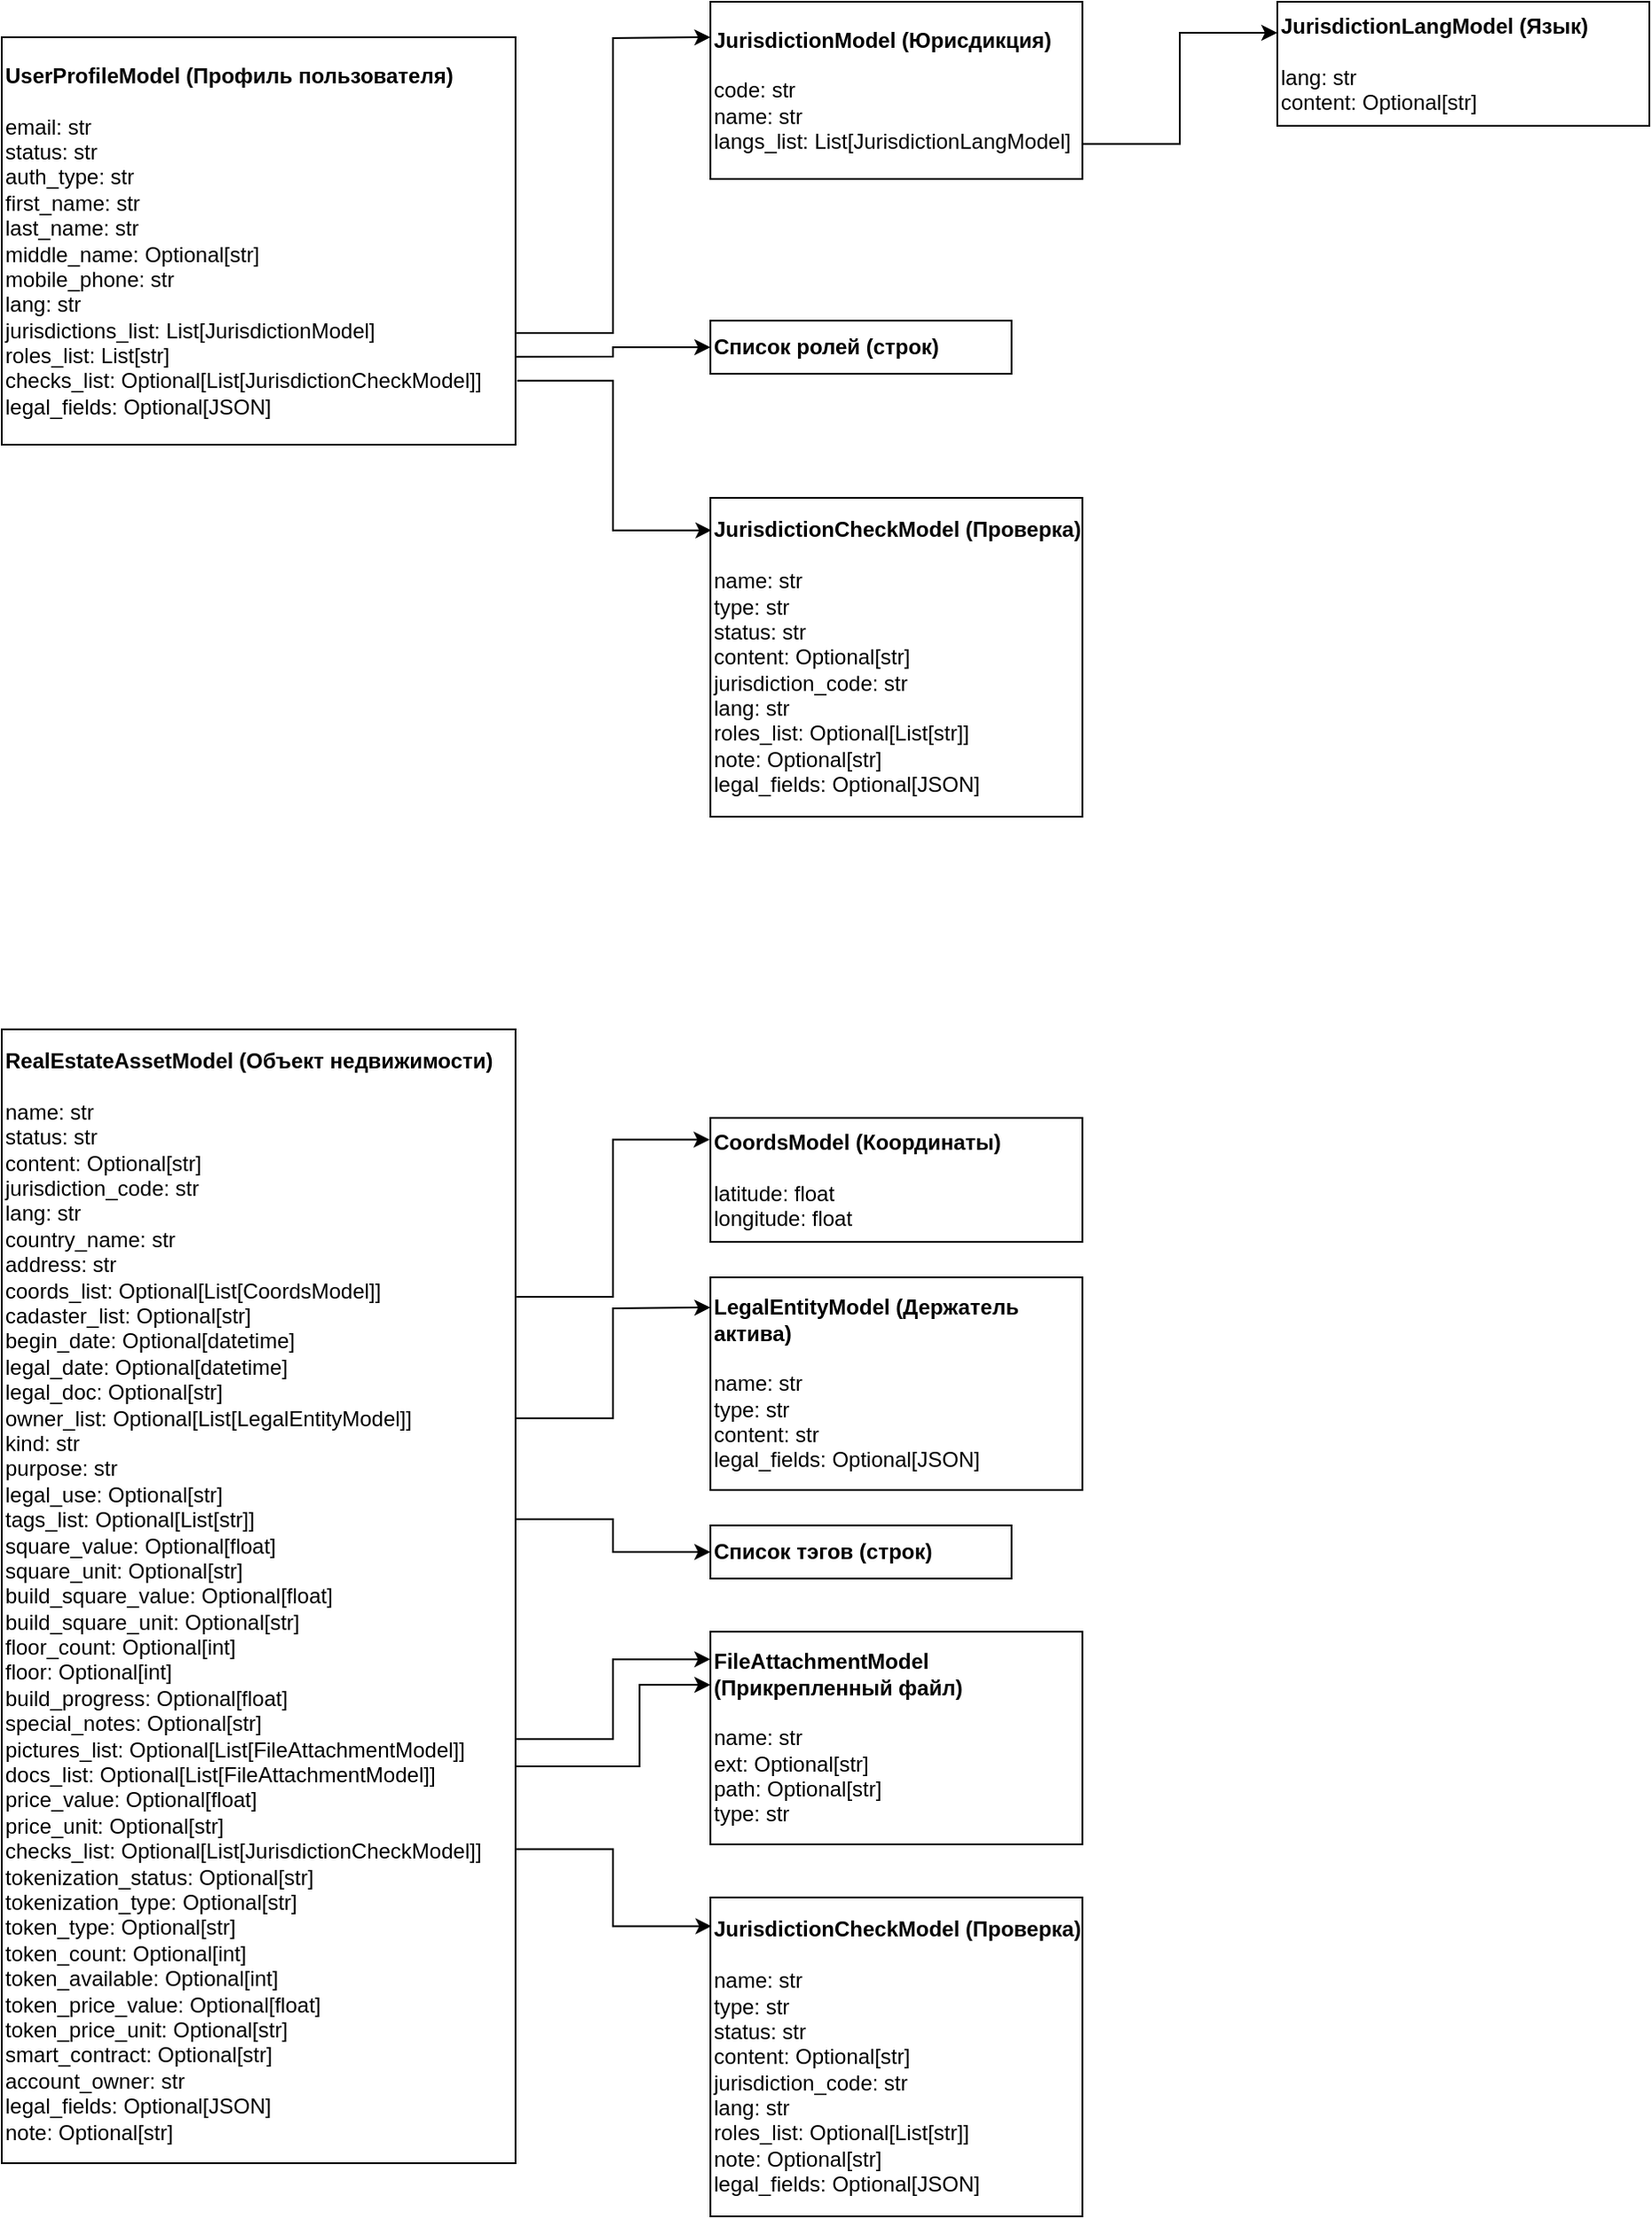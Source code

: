 <mxfile version="24.0.5" type="github">
  <diagram name="Страница — 1" id="WoKETw-Qhi6QnB1UZ4ne">
    <mxGraphModel dx="2520" dy="1424" grid="1" gridSize="10" guides="1" tooltips="1" connect="1" arrows="1" fold="1" page="1" pageScale="1" pageWidth="1169" pageHeight="827" math="0" shadow="0">
      <root>
        <mxCell id="0" />
        <mxCell id="1" parent="0" />
        <mxCell id="6O7pvicnhSxle53OSgdo-11" style="edgeStyle=orthogonalEdgeStyle;rounded=0;orthogonalLoop=1;jettySize=auto;html=1;exitX=1.002;exitY=0.726;exitDx=0;exitDy=0;exitPerimeter=0;" parent="1" source="6O7pvicnhSxle53OSgdo-10" edge="1">
          <mxGeometry relative="1" as="geometry">
            <mxPoint x="440" y="90" as="targetPoint" />
          </mxGeometry>
        </mxCell>
        <mxCell id="6O7pvicnhSxle53OSgdo-16" style="edgeStyle=orthogonalEdgeStyle;rounded=0;orthogonalLoop=1;jettySize=auto;html=1;exitX=0.995;exitY=0.784;exitDx=0;exitDy=0;entryX=0;entryY=0.5;entryDx=0;entryDy=0;exitPerimeter=0;" parent="1" source="6O7pvicnhSxle53OSgdo-10" target="6O7pvicnhSxle53OSgdo-15" edge="1">
          <mxGeometry relative="1" as="geometry" />
        </mxCell>
        <mxCell id="6O7pvicnhSxle53OSgdo-10" value="&lt;div&gt;&lt;b&gt;UserProfileModel (Профиль пользователя)&lt;/b&gt;&lt;br&gt;&lt;/div&gt;&lt;div&gt;&lt;br&gt;&lt;/div&gt;&lt;div&gt;email: str&lt;/div&gt;&lt;div&gt;status: str&lt;/div&gt;&lt;div&gt;auth_type: str&lt;/div&gt;&lt;div&gt;first_name: str&lt;/div&gt;&lt;div&gt;last_name: str&lt;/div&gt;&lt;div&gt;middle_name: Optional[str]&lt;/div&gt;&lt;div&gt;mobile_phone: str&lt;/div&gt;&lt;div&gt;lang: str&lt;/div&gt;&lt;div&gt;jurisdictions_list: List[JurisdictionModel]&lt;/div&gt;&lt;div&gt;roles_list: List[str]&lt;/div&gt;&lt;div&gt;checks_list: Optional[List[JurisdictionCheckModel]]&lt;/div&gt;&lt;div&gt;legal_fields: Optional[JSON]&lt;/div&gt;" style="rounded=0;whiteSpace=wrap;html=1;align=left;" parent="1" vertex="1">
          <mxGeometry x="40" y="90" width="290" height="230" as="geometry" />
        </mxCell>
        <mxCell id="6O7pvicnhSxle53OSgdo-14" style="edgeStyle=orthogonalEdgeStyle;rounded=0;orthogonalLoop=1;jettySize=auto;html=1;exitX=1.001;exitY=0.803;exitDx=0;exitDy=0;entryX=0;entryY=0.25;entryDx=0;entryDy=0;exitPerimeter=0;" parent="1" source="6O7pvicnhSxle53OSgdo-12" target="6O7pvicnhSxle53OSgdo-13" edge="1">
          <mxGeometry relative="1" as="geometry" />
        </mxCell>
        <mxCell id="6O7pvicnhSxle53OSgdo-12" value="&lt;b&gt;JurisdictionModel (Юрисдикция)&lt;/b&gt;&lt;div&gt;&lt;br&gt;&lt;/div&gt;&lt;div&gt;&lt;div&gt;code: str&lt;/div&gt;&lt;div&gt;name: str&lt;/div&gt;&lt;div&gt;langs_list: List[JurisdictionLangModel]&lt;/div&gt;&lt;/div&gt;" style="rounded=0;whiteSpace=wrap;html=1;align=left;" parent="1" vertex="1">
          <mxGeometry x="440" y="70" width="210" height="100" as="geometry" />
        </mxCell>
        <mxCell id="6O7pvicnhSxle53OSgdo-13" value="&lt;b&gt;JurisdictionLangModel (Язык)&lt;/b&gt;&lt;div&gt;&lt;br&gt;&lt;/div&gt;&lt;div&gt;&lt;div&gt;lang: str&lt;/div&gt;&lt;div&gt;content: Optional[str]&lt;/div&gt;&lt;/div&gt;" style="rounded=0;whiteSpace=wrap;html=1;align=left;" parent="1" vertex="1">
          <mxGeometry x="760" y="70" width="210" height="70" as="geometry" />
        </mxCell>
        <mxCell id="6O7pvicnhSxle53OSgdo-15" value="&lt;div&gt;&lt;b&gt;Список ролей (строк)&lt;/b&gt;&lt;/div&gt;" style="rounded=0;whiteSpace=wrap;html=1;align=left;" parent="1" vertex="1">
          <mxGeometry x="440" y="250" width="170" height="30" as="geometry" />
        </mxCell>
        <mxCell id="6O7pvicnhSxle53OSgdo-17" value="&lt;b&gt;JurisdictionCheckModel (Проверка)&lt;/b&gt;&lt;div&gt;&lt;br&gt;&lt;/div&gt;&lt;div&gt;&lt;div&gt;name: str&lt;/div&gt;&lt;div&gt;type: str&lt;/div&gt;&lt;div&gt;status: str&lt;/div&gt;&lt;div&gt;content: Optional[str]&lt;/div&gt;&lt;div&gt;jurisdiction_code: str&lt;/div&gt;&lt;div&gt;lang: str&lt;/div&gt;&lt;div&gt;roles_list: Optional[List[str]]&lt;/div&gt;&lt;div&gt;note: Optional[str]&lt;/div&gt;&lt;div&gt;legal_fields: Optional[JSON]&lt;/div&gt;&lt;/div&gt;" style="rounded=0;whiteSpace=wrap;html=1;align=left;" parent="1" vertex="1">
          <mxGeometry x="440" y="350" width="210" height="180" as="geometry" />
        </mxCell>
        <mxCell id="6O7pvicnhSxle53OSgdo-18" style="edgeStyle=orthogonalEdgeStyle;rounded=0;orthogonalLoop=1;jettySize=auto;html=1;exitX=1.003;exitY=0.843;exitDx=0;exitDy=0;entryX=0.003;entryY=0.102;entryDx=0;entryDy=0;entryPerimeter=0;exitPerimeter=0;" parent="1" source="6O7pvicnhSxle53OSgdo-10" target="6O7pvicnhSxle53OSgdo-17" edge="1">
          <mxGeometry relative="1" as="geometry" />
        </mxCell>
        <mxCell id="zR02sAmEJCsTwKlKsC6b-3" style="edgeStyle=orthogonalEdgeStyle;rounded=0;orthogonalLoop=1;jettySize=auto;html=1;exitX=0.998;exitY=0.432;exitDx=0;exitDy=0;entryX=0;entryY=0.5;entryDx=0;entryDy=0;exitPerimeter=0;" edge="1" parent="1" source="zR02sAmEJCsTwKlKsC6b-1" target="zR02sAmEJCsTwKlKsC6b-2">
          <mxGeometry relative="1" as="geometry" />
        </mxCell>
        <mxCell id="zR02sAmEJCsTwKlKsC6b-5" style="edgeStyle=orthogonalEdgeStyle;rounded=0;orthogonalLoop=1;jettySize=auto;html=1;exitX=1.002;exitY=0.236;exitDx=0;exitDy=0;entryX=-0.002;entryY=0.175;entryDx=0;entryDy=0;entryPerimeter=0;exitPerimeter=0;" edge="1" parent="1" source="zR02sAmEJCsTwKlKsC6b-1" target="zR02sAmEJCsTwKlKsC6b-4">
          <mxGeometry relative="1" as="geometry" />
        </mxCell>
        <mxCell id="zR02sAmEJCsTwKlKsC6b-10" style="edgeStyle=orthogonalEdgeStyle;rounded=0;orthogonalLoop=1;jettySize=auto;html=1;exitX=0.998;exitY=0.655;exitDx=0;exitDy=0;entryX=0;entryY=0.25;entryDx=0;entryDy=0;exitPerimeter=0;" edge="1" parent="1" source="zR02sAmEJCsTwKlKsC6b-1" target="zR02sAmEJCsTwKlKsC6b-8">
          <mxGeometry relative="1" as="geometry">
            <Array as="points">
              <mxPoint x="400" y="1066" />
              <mxPoint x="400" y="1020" />
            </Array>
          </mxGeometry>
        </mxCell>
        <mxCell id="zR02sAmEJCsTwKlKsC6b-1" value="&lt;div&gt;&lt;b&gt;RealEstateAssetModel (Объект недвижимости)&lt;/b&gt;&lt;/div&gt;&lt;div&gt;&lt;br&gt;&lt;/div&gt;&lt;div&gt;name: str&lt;/div&gt;&lt;div&gt;status: str&lt;/div&gt;&lt;div&gt;content: Optional[str]&lt;/div&gt;&lt;div&gt;jurisdiction_code: str&lt;/div&gt;&lt;div&gt;lang: str&lt;/div&gt;&lt;div&gt;country_name: str&lt;/div&gt;&lt;div&gt;address: str&lt;/div&gt;&lt;div&gt;coords_list: Optional[List[CoordsModel]]&lt;/div&gt;&lt;div&gt;cadaster_list: Optional[str]&lt;/div&gt;&lt;div&gt;begin_date: Optional[datetime]&lt;/div&gt;&lt;div&gt;legal_date: Optional[datetime]&lt;/div&gt;&lt;div&gt;legal_doc: Optional[str]&lt;/div&gt;&lt;div&gt;owner_list: Optional[List[LegalEntityModel]]&lt;/div&gt;&lt;div&gt;kind: str&lt;/div&gt;&lt;div&gt;purpose: str&lt;/div&gt;&lt;div&gt;legal_use: Optional[str]&lt;/div&gt;&lt;div&gt;tags_list: Optional[List[str]]&lt;/div&gt;&lt;div&gt;square_value: Optional[float]&lt;/div&gt;&lt;div&gt;square_unit: Optional[str]&lt;/div&gt;&lt;div&gt;build_square_value: Optional[float]&lt;/div&gt;&lt;div&gt;build_square_unit: Optional[str]&lt;/div&gt;&lt;div&gt;floor_count: Optional[int]&lt;/div&gt;&lt;div&gt;floor: Optional[int]&lt;/div&gt;&lt;div&gt;build_progress: Optional[float]&lt;/div&gt;&lt;div&gt;special_notes: Optional[str]&lt;/div&gt;&lt;div&gt;pictures_list: Optional[List[FileAttachmentModel]]&lt;/div&gt;&lt;div&gt;docs_list: Optional[List[FileAttachmentModel]]&lt;/div&gt;&lt;div&gt;price_value: Optional[float]&lt;/div&gt;&lt;div&gt;price_unit: Optional[str]&lt;/div&gt;&lt;div&gt;checks_list: Optional[List[JurisdictionCheckModel]]&lt;/div&gt;&lt;div&gt;tokenization_status: Optional[str]&lt;/div&gt;&lt;div&gt;tokenization_type: Optional[str]&lt;/div&gt;&lt;div&gt;token_type: Optional[str]&lt;/div&gt;&lt;div&gt;token_count: Optional[int]&lt;/div&gt;&lt;div&gt;token_available: Optional[int]&lt;/div&gt;&lt;div&gt;token_price_value: Optional[float]&lt;/div&gt;&lt;div&gt;token_price_unit: Optional[str]&lt;/div&gt;&lt;div&gt;smart_contract: Optional[str]&lt;/div&gt;&lt;div&gt;account_owner: str&lt;/div&gt;&lt;div&gt;legal_fields: Optional[JSON]&lt;/div&gt;&lt;div&gt;note: Optional[str]&lt;/div&gt;" style="rounded=0;whiteSpace=wrap;html=1;align=left;" vertex="1" parent="1">
          <mxGeometry x="40" y="650" width="290" height="640" as="geometry" />
        </mxCell>
        <mxCell id="zR02sAmEJCsTwKlKsC6b-2" value="&lt;div&gt;&lt;b&gt;Список тэгов (строк)&lt;/b&gt;&lt;/div&gt;" style="rounded=0;whiteSpace=wrap;html=1;align=left;" vertex="1" parent="1">
          <mxGeometry x="440" y="930" width="170" height="30" as="geometry" />
        </mxCell>
        <mxCell id="zR02sAmEJCsTwKlKsC6b-4" value="&lt;div&gt;&lt;b&gt;CoordsModel (Координаты)&lt;/b&gt;&lt;/div&gt;&lt;div&gt;&lt;b&gt;&lt;br&gt;&lt;/b&gt;&lt;/div&gt;&lt;div&gt;latitude: float&lt;/div&gt;&lt;div&gt;longitude: float&lt;/div&gt;" style="rounded=0;whiteSpace=wrap;html=1;align=left;" vertex="1" parent="1">
          <mxGeometry x="440" y="700" width="210" height="70" as="geometry" />
        </mxCell>
        <mxCell id="zR02sAmEJCsTwKlKsC6b-6" value="&lt;div&gt;&lt;b&gt;LegalEntityModel (Держатель актива)&lt;/b&gt;&lt;/div&gt;&lt;div&gt;&lt;b&gt;&lt;br&gt;&lt;/b&gt;&lt;/div&gt;&lt;div&gt;name: str&lt;/div&gt;&lt;div&gt;type: str&lt;/div&gt;&lt;div&gt;content: str&lt;/div&gt;&lt;div&gt;legal_fields: Optional[JSON]&lt;/div&gt;" style="rounded=0;whiteSpace=wrap;html=1;align=left;" vertex="1" parent="1">
          <mxGeometry x="440" y="790" width="210" height="120" as="geometry" />
        </mxCell>
        <mxCell id="zR02sAmEJCsTwKlKsC6b-7" style="edgeStyle=orthogonalEdgeStyle;rounded=0;orthogonalLoop=1;jettySize=auto;html=1;exitX=1;exitY=0.343;exitDx=0;exitDy=0;exitPerimeter=0;" edge="1" parent="1" source="zR02sAmEJCsTwKlKsC6b-1">
          <mxGeometry relative="1" as="geometry">
            <mxPoint x="440" y="807" as="targetPoint" />
          </mxGeometry>
        </mxCell>
        <mxCell id="zR02sAmEJCsTwKlKsC6b-8" value="&lt;div&gt;&lt;b&gt;FileAttachmentModel&lt;/b&gt;&lt;/div&gt;&lt;div&gt;&lt;b&gt;(Прикрепленный файл)&lt;/b&gt;&lt;br&gt;&lt;/div&gt;&lt;div&gt;&lt;b&gt;&lt;br&gt;&lt;/b&gt;&lt;/div&gt;&lt;div&gt;&lt;div&gt;name: str&lt;/div&gt;&lt;div&gt;ext: Optional[str]&lt;/div&gt;&lt;div&gt;path: Optional[str]&lt;/div&gt;&lt;div&gt;type: str&lt;/div&gt;&lt;/div&gt;" style="rounded=0;whiteSpace=wrap;html=1;align=left;" vertex="1" parent="1">
          <mxGeometry x="440" y="990" width="210" height="120" as="geometry" />
        </mxCell>
        <mxCell id="zR02sAmEJCsTwKlKsC6b-9" style="edgeStyle=orthogonalEdgeStyle;rounded=0;orthogonalLoop=1;jettySize=auto;html=1;exitX=1;exitY=0.626;exitDx=0;exitDy=0;entryX=0;entryY=0.13;entryDx=0;entryDy=0;entryPerimeter=0;exitPerimeter=0;" edge="1" parent="1" source="zR02sAmEJCsTwKlKsC6b-1" target="zR02sAmEJCsTwKlKsC6b-8">
          <mxGeometry relative="1" as="geometry" />
        </mxCell>
        <mxCell id="zR02sAmEJCsTwKlKsC6b-11" value="&lt;b&gt;JurisdictionCheckModel (Проверка)&lt;/b&gt;&lt;div&gt;&lt;br&gt;&lt;/div&gt;&lt;div&gt;&lt;div&gt;name: str&lt;/div&gt;&lt;div&gt;type: str&lt;/div&gt;&lt;div&gt;status: str&lt;/div&gt;&lt;div&gt;content: Optional[str]&lt;/div&gt;&lt;div&gt;jurisdiction_code: str&lt;/div&gt;&lt;div&gt;lang: str&lt;/div&gt;&lt;div&gt;roles_list: Optional[List[str]]&lt;/div&gt;&lt;div&gt;note: Optional[str]&lt;/div&gt;&lt;div&gt;legal_fields: Optional[JSON]&lt;/div&gt;&lt;/div&gt;" style="rounded=0;whiteSpace=wrap;html=1;align=left;" vertex="1" parent="1">
          <mxGeometry x="440" y="1140" width="210" height="180" as="geometry" />
        </mxCell>
        <mxCell id="zR02sAmEJCsTwKlKsC6b-12" style="edgeStyle=orthogonalEdgeStyle;rounded=0;orthogonalLoop=1;jettySize=auto;html=1;exitX=1;exitY=0.723;exitDx=0;exitDy=0;entryX=0.003;entryY=0.09;entryDx=0;entryDy=0;entryPerimeter=0;exitPerimeter=0;" edge="1" parent="1" source="zR02sAmEJCsTwKlKsC6b-1" target="zR02sAmEJCsTwKlKsC6b-11">
          <mxGeometry relative="1" as="geometry" />
        </mxCell>
      </root>
    </mxGraphModel>
  </diagram>
</mxfile>
